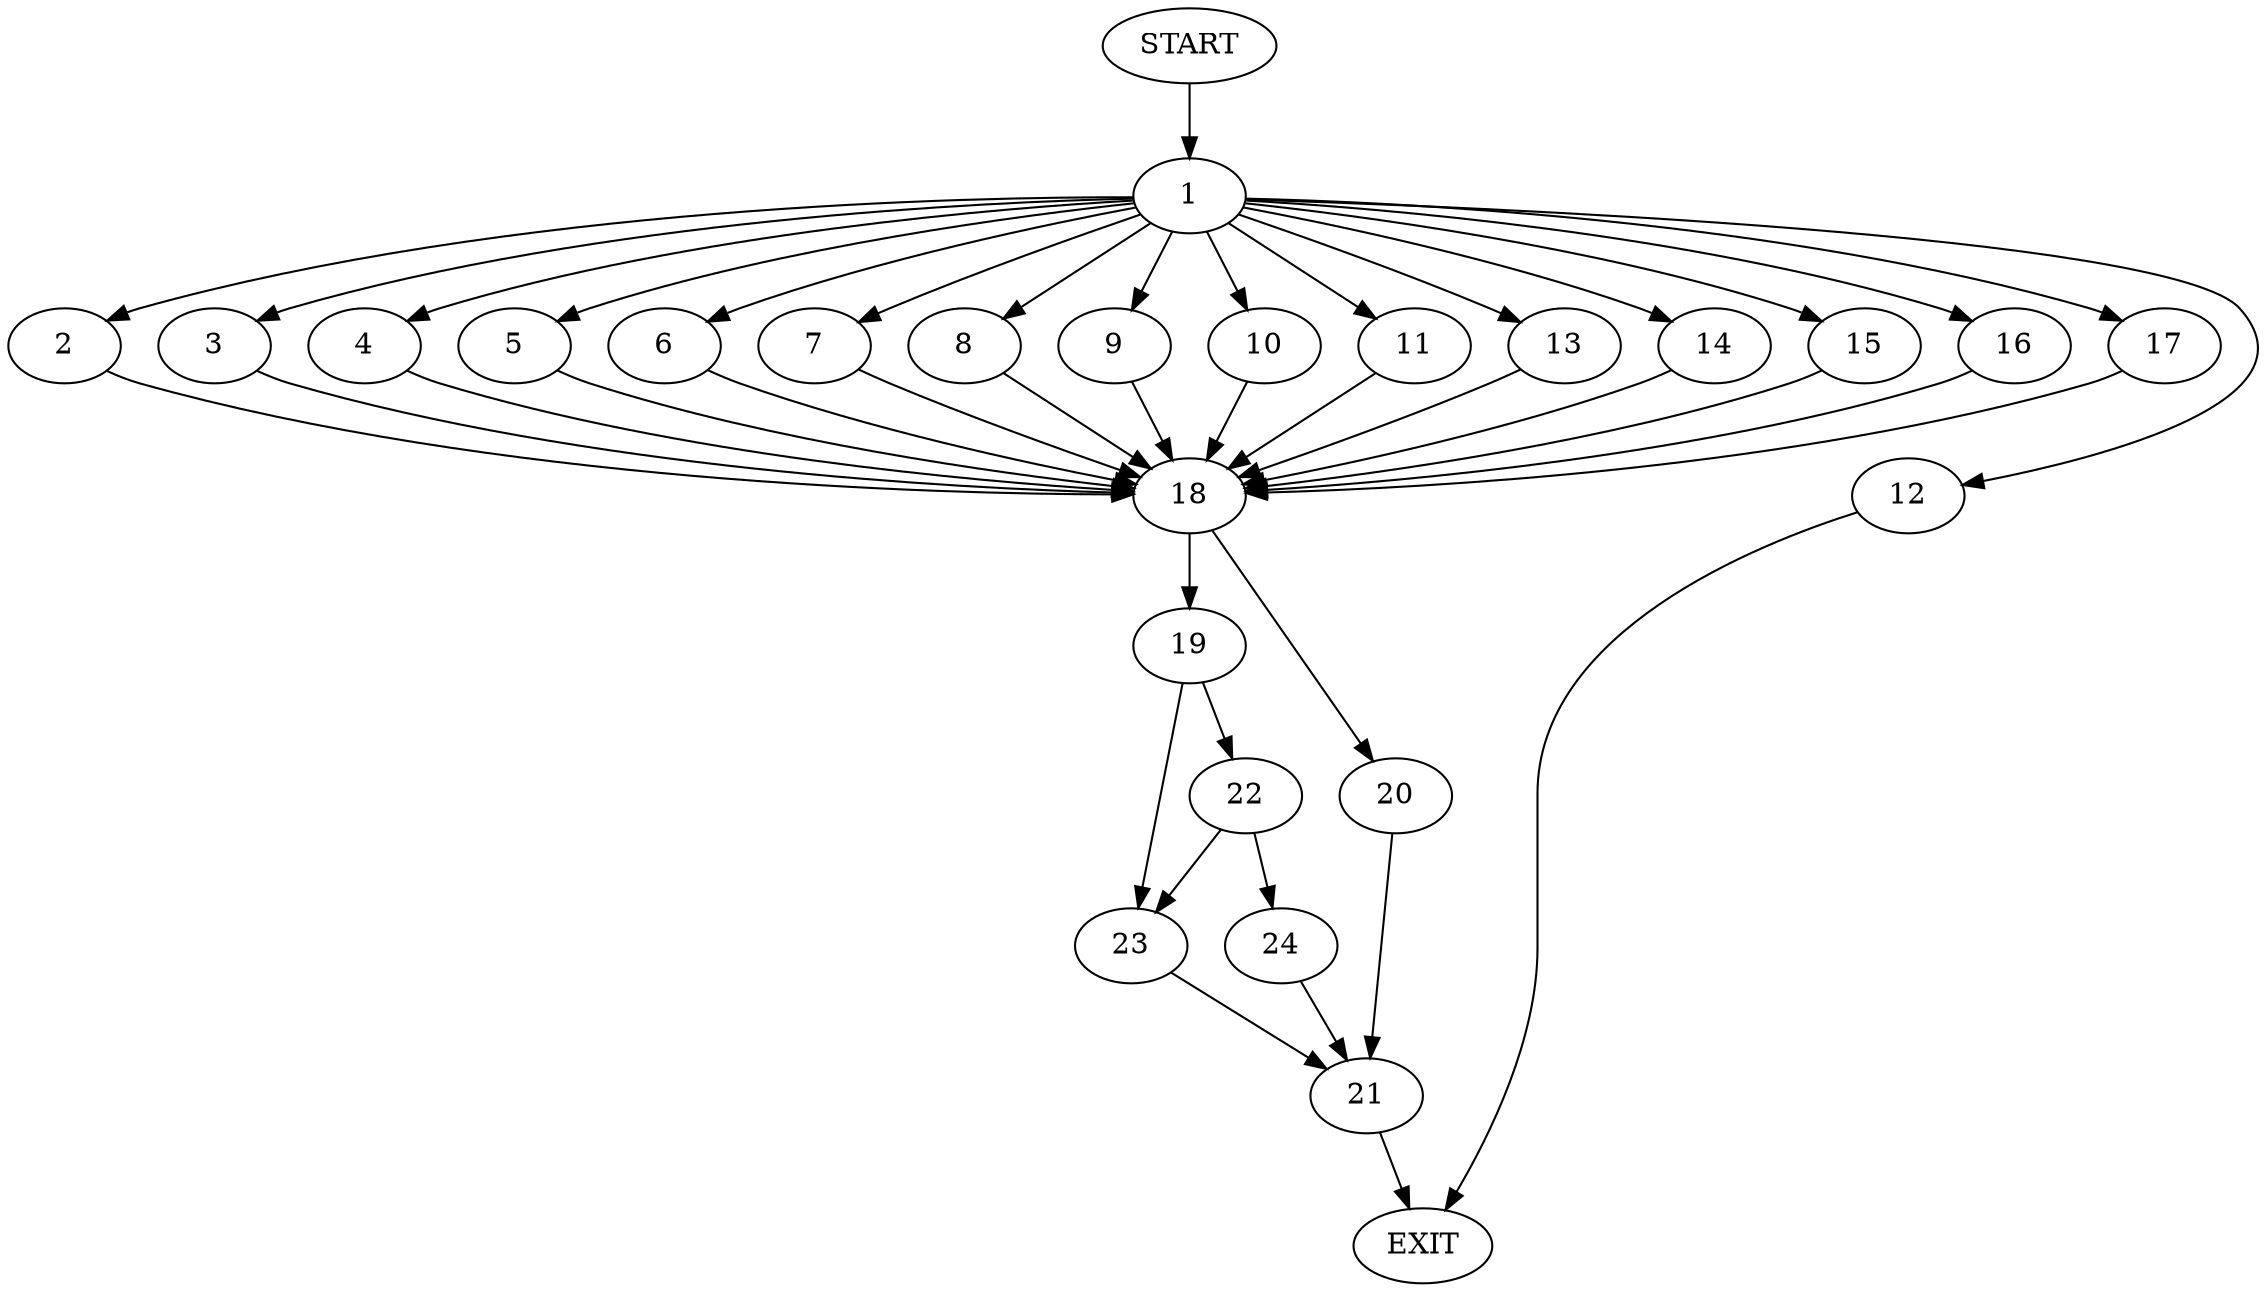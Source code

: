 digraph {
0 [label="START"]
25 [label="EXIT"]
0 -> 1
1 -> 2
1 -> 3
1 -> 4
1 -> 5
1 -> 6
1 -> 7
1 -> 8
1 -> 9
1 -> 10
1 -> 11
1 -> 12
1 -> 13
1 -> 14
1 -> 15
1 -> 16
1 -> 17
6 -> 18
9 -> 18
8 -> 18
10 -> 18
12 -> 25
7 -> 18
16 -> 18
4 -> 18
15 -> 18
13 -> 18
5 -> 18
3 -> 18
2 -> 18
17 -> 18
14 -> 18
11 -> 18
18 -> 19
18 -> 20
20 -> 21
19 -> 22
19 -> 23
21 -> 25
22 -> 24
22 -> 23
23 -> 21
24 -> 21
}
